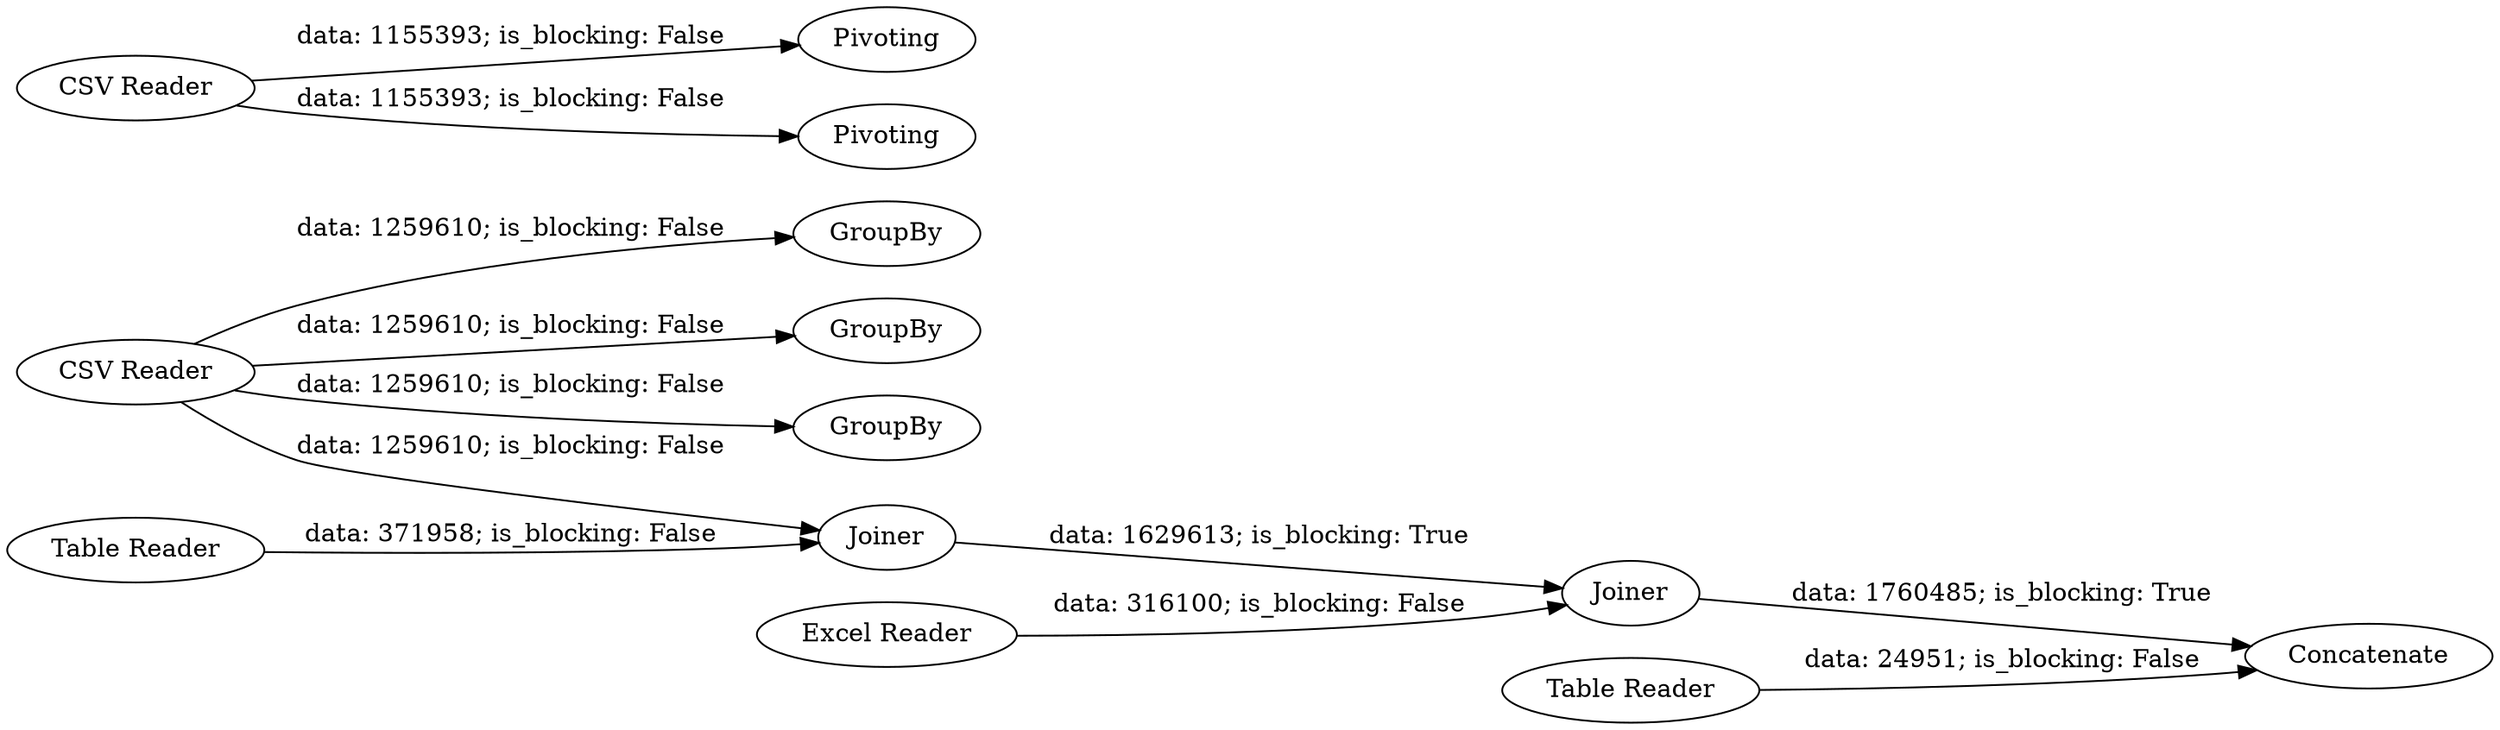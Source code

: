 digraph {
	"-7597811083657116116_4" [label=GroupBy]
	"-7597811083657116116_9" [label=GroupBy]
	"-7597811083657116116_2" [label=GroupBy]
	"-7597811083657116116_33" [label="Table Reader"]
	"-7597811083657116116_16" [label=Concatenate]
	"-7597811083657116116_6" [label=Pivoting]
	"-7597811083657116116_35" [label=Joiner]
	"-7597811083657116116_19" [label="Excel Reader"]
	"-7597811083657116116_12" [label=Pivoting]
	"-7597811083657116116_30" [label="CSV Reader"]
	"-7597811083657116116_36" [label="Table Reader"]
	"-7597811083657116116_34" [label=Joiner]
	"-7597811083657116116_31" [label="CSV Reader"]
	"-7597811083657116116_34" -> "-7597811083657116116_35" [label="data: 1629613; is_blocking: True"]
	"-7597811083657116116_31" -> "-7597811083657116116_6" [label="data: 1155393; is_blocking: False"]
	"-7597811083657116116_33" -> "-7597811083657116116_16" [label="data: 24951; is_blocking: False"]
	"-7597811083657116116_31" -> "-7597811083657116116_12" [label="data: 1155393; is_blocking: False"]
	"-7597811083657116116_30" -> "-7597811083657116116_2" [label="data: 1259610; is_blocking: False"]
	"-7597811083657116116_30" -> "-7597811083657116116_9" [label="data: 1259610; is_blocking: False"]
	"-7597811083657116116_30" -> "-7597811083657116116_4" [label="data: 1259610; is_blocking: False"]
	"-7597811083657116116_36" -> "-7597811083657116116_34" [label="data: 371958; is_blocking: False"]
	"-7597811083657116116_35" -> "-7597811083657116116_16" [label="data: 1760485; is_blocking: True"]
	"-7597811083657116116_19" -> "-7597811083657116116_35" [label="data: 316100; is_blocking: False"]
	"-7597811083657116116_30" -> "-7597811083657116116_34" [label="data: 1259610; is_blocking: False"]
	rankdir=LR
}
